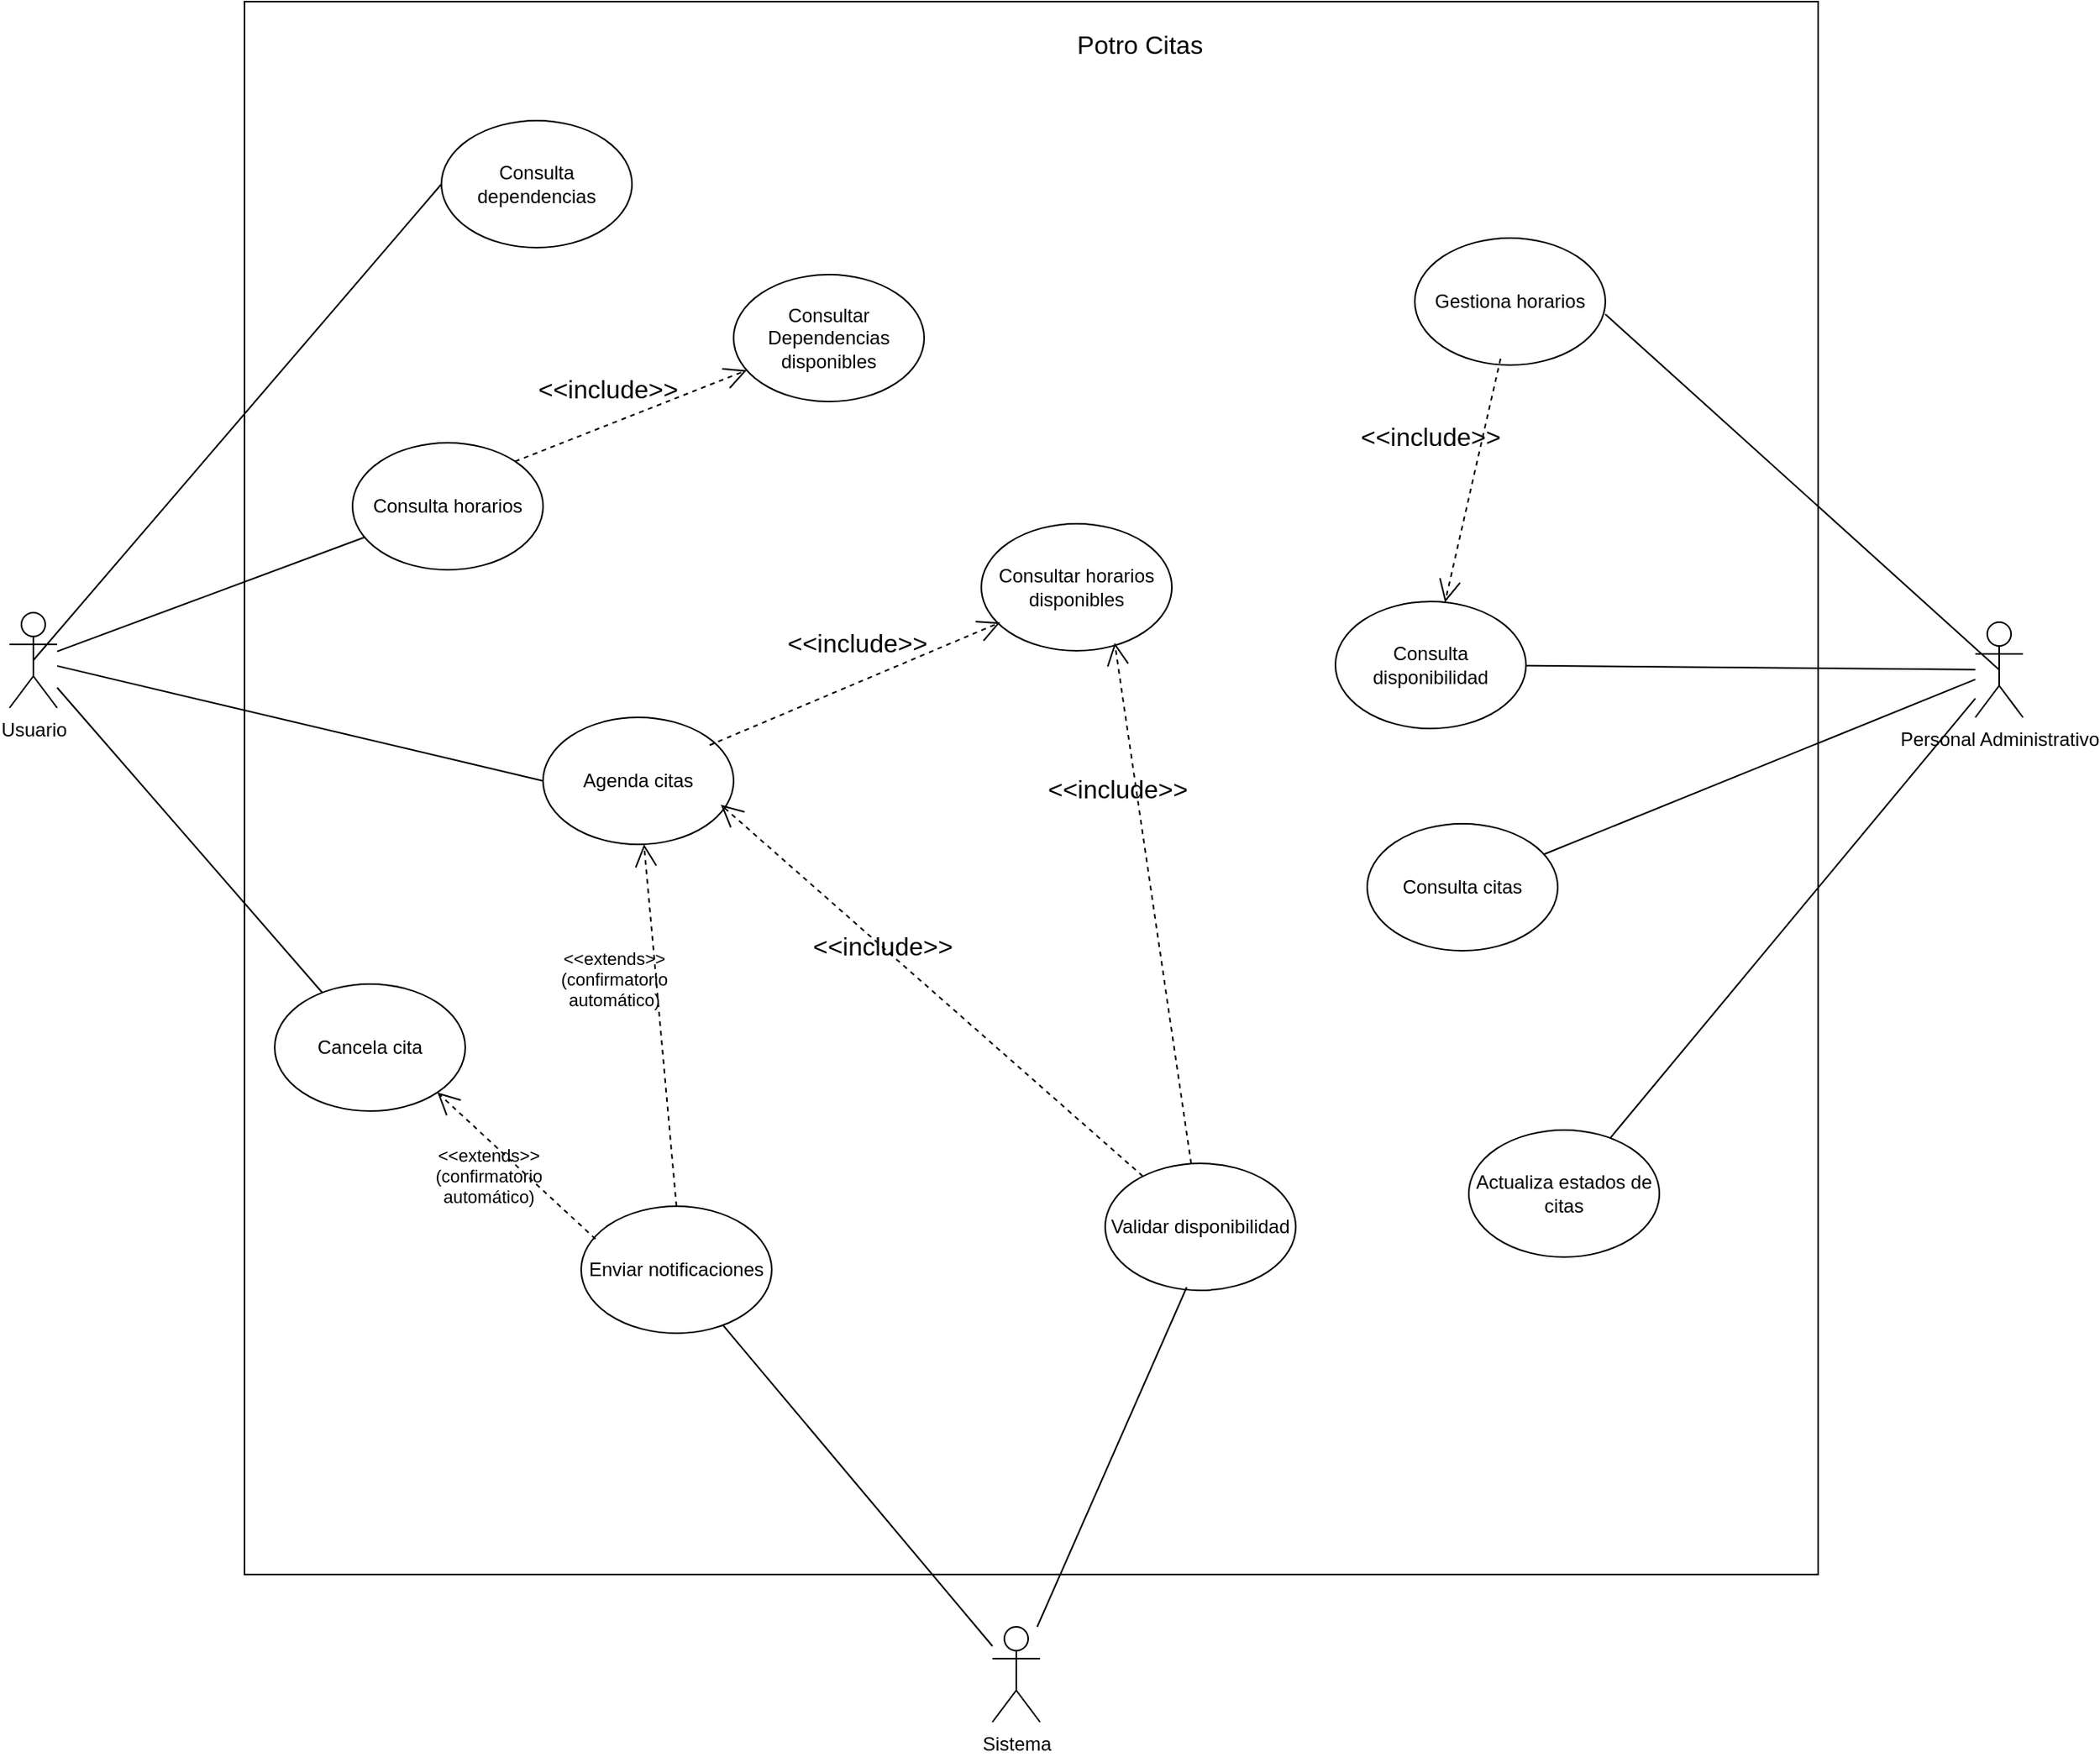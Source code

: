 <mxfile version="24.9.1">
  <diagram name="Página-1" id="AEOkZ6YnkQcAd0XCYF9s">
    <mxGraphModel dx="2087" dy="1311" grid="0" gridSize="10" guides="1" tooltips="1" connect="1" arrows="1" fold="1" page="0" pageScale="1" pageWidth="850" pageHeight="1100" math="0" shadow="0">
      <root>
        <mxCell id="0" />
        <mxCell id="1" parent="0" />
        <mxCell id="cNSC9zSWNZ4QoV5eeRQu-1" value="Usuario" style="shape=umlActor;verticalLabelPosition=bottom;verticalAlign=top;html=1;outlineConnect=0;" parent="1" vertex="1">
          <mxGeometry x="-179" y="58" width="30" height="60" as="geometry" />
        </mxCell>
        <mxCell id="cNSC9zSWNZ4QoV5eeRQu-2" value="Personal Administrativo" style="shape=umlActor;verticalLabelPosition=bottom;verticalAlign=top;html=1;outlineConnect=0;" parent="1" vertex="1">
          <mxGeometry x="1059" y="64" width="30" height="60" as="geometry" />
        </mxCell>
        <mxCell id="cNSC9zSWNZ4QoV5eeRQu-3" value="Sistema" style="shape=umlActor;verticalLabelPosition=bottom;verticalAlign=top;html=1;outlineConnect=0;" parent="1" vertex="1">
          <mxGeometry x="440" y="697" width="30" height="60" as="geometry" />
        </mxCell>
        <mxCell id="cNSC9zSWNZ4QoV5eeRQu-5" value="" style="whiteSpace=wrap;html=1;aspect=fixed;" parent="1" vertex="1">
          <mxGeometry x="-31" y="-327" width="991" height="991" as="geometry" />
        </mxCell>
        <mxCell id="cNSC9zSWNZ4QoV5eeRQu-9" value="Actualiza estados de citas" style="ellipse;whiteSpace=wrap;html=1;" parent="1" vertex="1">
          <mxGeometry x="740" y="384" width="120" height="80" as="geometry" />
        </mxCell>
        <mxCell id="cNSC9zSWNZ4QoV5eeRQu-10" value="Cancela cita" style="ellipse;whiteSpace=wrap;html=1;" parent="1" vertex="1">
          <mxGeometry x="-12" y="292" width="120" height="80" as="geometry" />
        </mxCell>
        <mxCell id="cNSC9zSWNZ4QoV5eeRQu-11" value="Agenda citas" style="ellipse;whiteSpace=wrap;html=1;" parent="1" vertex="1">
          <mxGeometry x="157" y="124" width="120" height="80" as="geometry" />
        </mxCell>
        <mxCell id="cNSC9zSWNZ4QoV5eeRQu-12" value="Consulta horarios" style="ellipse;whiteSpace=wrap;html=1;" parent="1" vertex="1">
          <mxGeometry x="37" y="-49" width="120" height="80" as="geometry" />
        </mxCell>
        <mxCell id="cNSC9zSWNZ4QoV5eeRQu-13" value="Consulta dependencias" style="ellipse;whiteSpace=wrap;html=1;" parent="1" vertex="1">
          <mxGeometry x="93" y="-252" width="120" height="80" as="geometry" />
        </mxCell>
        <mxCell id="cNSC9zSWNZ4QoV5eeRQu-14" value="Consulta citas" style="ellipse;whiteSpace=wrap;html=1;" parent="1" vertex="1">
          <mxGeometry x="676" y="191" width="120" height="80" as="geometry" />
        </mxCell>
        <mxCell id="cNSC9zSWNZ4QoV5eeRQu-15" value="Gestiona horarios" style="ellipse;whiteSpace=wrap;html=1;" parent="1" vertex="1">
          <mxGeometry x="706" y="-178" width="120" height="80" as="geometry" />
        </mxCell>
        <mxCell id="cNSC9zSWNZ4QoV5eeRQu-16" value="Consulta disponibilidad" style="ellipse;whiteSpace=wrap;html=1;" parent="1" vertex="1">
          <mxGeometry x="656" y="51" width="120" height="80" as="geometry" />
        </mxCell>
        <mxCell id="cNSC9zSWNZ4QoV5eeRQu-20" value="Enviar notificaciones" style="ellipse;whiteSpace=wrap;html=1;" parent="1" vertex="1">
          <mxGeometry x="181" y="432" width="120" height="80" as="geometry" />
        </mxCell>
        <mxCell id="cNSC9zSWNZ4QoV5eeRQu-21" value="Validar disponibilidad" style="ellipse;whiteSpace=wrap;html=1;" parent="1" vertex="1">
          <mxGeometry x="511" y="405" width="120" height="80" as="geometry" />
        </mxCell>
        <mxCell id="cNSC9zSWNZ4QoV5eeRQu-22" value="Potro Citas" style="text;html=1;align=center;verticalAlign=middle;whiteSpace=wrap;rounded=0;fontSize=16;" parent="1" vertex="1">
          <mxGeometry x="371" y="-315" width="324" height="30" as="geometry" />
        </mxCell>
        <mxCell id="cNSC9zSWNZ4QoV5eeRQu-23" value="" style="endArrow=none;html=1;rounded=0;fontSize=12;startSize=8;endSize=8;curved=1;exitX=0.5;exitY=0.5;exitDx=0;exitDy=0;exitPerimeter=0;entryX=0;entryY=0.5;entryDx=0;entryDy=0;" parent="1" source="cNSC9zSWNZ4QoV5eeRQu-1" target="cNSC9zSWNZ4QoV5eeRQu-13" edge="1">
          <mxGeometry width="50" height="50" relative="1" as="geometry">
            <mxPoint x="196" y="124" as="sourcePoint" />
            <mxPoint x="92" y="-194" as="targetPoint" />
          </mxGeometry>
        </mxCell>
        <mxCell id="cNSC9zSWNZ4QoV5eeRQu-24" value="" style="endArrow=none;html=1;rounded=0;fontSize=12;startSize=8;endSize=8;curved=1;" parent="1" source="cNSC9zSWNZ4QoV5eeRQu-1" target="cNSC9zSWNZ4QoV5eeRQu-12" edge="1">
          <mxGeometry width="50" height="50" relative="1" as="geometry">
            <mxPoint x="-119" y="16" as="sourcePoint" />
            <mxPoint x="246" y="74" as="targetPoint" />
          </mxGeometry>
        </mxCell>
        <mxCell id="cNSC9zSWNZ4QoV5eeRQu-25" value="Consultar Dependencias disponibles" style="ellipse;whiteSpace=wrap;html=1;" parent="1" vertex="1">
          <mxGeometry x="277" y="-155" width="120" height="80" as="geometry" />
        </mxCell>
        <mxCell id="cNSC9zSWNZ4QoV5eeRQu-26" value="" style="endArrow=open;endSize=12;dashed=1;html=1;rounded=0;fontSize=12;curved=1;exitX=1;exitY=0;exitDx=0;exitDy=0;" parent="1" source="cNSC9zSWNZ4QoV5eeRQu-12" target="cNSC9zSWNZ4QoV5eeRQu-25" edge="1">
          <mxGeometry x="-0.007" width="160" relative="1" as="geometry">
            <mxPoint x="141" y="99" as="sourcePoint" />
            <mxPoint x="301" y="99" as="targetPoint" />
            <mxPoint as="offset" />
          </mxGeometry>
        </mxCell>
        <mxCell id="cNSC9zSWNZ4QoV5eeRQu-27" value="&amp;lt;&amp;lt;include&amp;gt;&amp;gt;" style="text;html=1;align=center;verticalAlign=middle;whiteSpace=wrap;rounded=0;fontSize=16;" parent="1" vertex="1">
          <mxGeometry x="168" y="-98" width="60" height="30" as="geometry" />
        </mxCell>
        <mxCell id="cNSC9zSWNZ4QoV5eeRQu-28" value="" style="endArrow=none;html=1;rounded=0;fontSize=12;startSize=8;endSize=8;curved=1;entryX=0;entryY=0.5;entryDx=0;entryDy=0;" parent="1" source="cNSC9zSWNZ4QoV5eeRQu-1" target="cNSC9zSWNZ4QoV5eeRQu-11" edge="1">
          <mxGeometry width="50" height="50" relative="1" as="geometry">
            <mxPoint x="142" y="137" as="sourcePoint" />
            <mxPoint x="192" y="87" as="targetPoint" />
          </mxGeometry>
        </mxCell>
        <mxCell id="cNSC9zSWNZ4QoV5eeRQu-29" value="Consultar horarios disponibles" style="ellipse;whiteSpace=wrap;html=1;" parent="1" vertex="1">
          <mxGeometry x="433" y="2" width="120" height="80" as="geometry" />
        </mxCell>
        <mxCell id="cNSC9zSWNZ4QoV5eeRQu-30" value="" style="endArrow=open;endSize=12;dashed=1;html=1;rounded=0;fontSize=12;curved=1;exitX=0.874;exitY=0.219;exitDx=0;exitDy=0;exitPerimeter=0;entryX=0.099;entryY=0.777;entryDx=0;entryDy=0;entryPerimeter=0;" parent="1" source="cNSC9zSWNZ4QoV5eeRQu-11" target="cNSC9zSWNZ4QoV5eeRQu-29" edge="1">
          <mxGeometry width="160" relative="1" as="geometry">
            <mxPoint x="92" y="112" as="sourcePoint" />
            <mxPoint x="252" y="112" as="targetPoint" />
          </mxGeometry>
        </mxCell>
        <mxCell id="cNSC9zSWNZ4QoV5eeRQu-31" value="&amp;lt;&amp;lt;include&amp;gt;&amp;gt;" style="text;html=1;align=center;verticalAlign=middle;whiteSpace=wrap;rounded=0;fontSize=16;" parent="1" vertex="1">
          <mxGeometry x="325" y="62" width="60" height="30" as="geometry" />
        </mxCell>
        <mxCell id="cNSC9zSWNZ4QoV5eeRQu-32" value="" style="endArrow=none;html=1;rounded=0;fontSize=12;startSize=8;endSize=8;curved=1;" parent="1" source="cNSC9zSWNZ4QoV5eeRQu-1" target="cNSC9zSWNZ4QoV5eeRQu-10" edge="1">
          <mxGeometry width="50" height="50" relative="1" as="geometry">
            <mxPoint x="45" y="216" as="sourcePoint" />
            <mxPoint x="95" y="166" as="targetPoint" />
          </mxGeometry>
        </mxCell>
        <mxCell id="cNSC9zSWNZ4QoV5eeRQu-33" value="" style="endArrow=open;endSize=12;dashed=1;html=1;rounded=0;fontSize=12;curved=1;exitX=0.075;exitY=0.258;exitDx=0;exitDy=0;exitPerimeter=0;entryX=1;entryY=1;entryDx=0;entryDy=0;" parent="1" source="cNSC9zSWNZ4QoV5eeRQu-20" target="cNSC9zSWNZ4QoV5eeRQu-10" edge="1">
          <mxGeometry width="160" relative="1" as="geometry">
            <mxPoint x="178" y="314" as="sourcePoint" />
            <mxPoint x="338" y="314" as="targetPoint" />
          </mxGeometry>
        </mxCell>
        <mxCell id="cNSC9zSWNZ4QoV5eeRQu-34" value="&lt;div&gt;&amp;lt;&amp;lt;extends&amp;gt;&amp;gt;&lt;/div&gt;&lt;div&gt;(confirmatorio automático)&lt;br&gt;&lt;/div&gt;" style="text;html=1;align=center;verticalAlign=middle;whiteSpace=wrap;rounded=0;fontSize=11;" parent="1" vertex="1">
          <mxGeometry x="93" y="398" width="60" height="30" as="geometry" />
        </mxCell>
        <mxCell id="cNSC9zSWNZ4QoV5eeRQu-35" value="" style="endArrow=none;html=1;rounded=0;fontSize=12;startSize=8;endSize=8;curved=1;" parent="1" source="cNSC9zSWNZ4QoV5eeRQu-3" target="cNSC9zSWNZ4QoV5eeRQu-20" edge="1">
          <mxGeometry width="50" height="50" relative="1" as="geometry">
            <mxPoint x="395" y="377" as="sourcePoint" />
            <mxPoint x="445" y="327" as="targetPoint" />
          </mxGeometry>
        </mxCell>
        <mxCell id="cNSC9zSWNZ4QoV5eeRQu-36" value="" style="endArrow=none;html=1;rounded=0;fontSize=12;startSize=8;endSize=8;curved=1;entryX=0.428;entryY=0.975;entryDx=0;entryDy=0;entryPerimeter=0;" parent="1" source="cNSC9zSWNZ4QoV5eeRQu-3" target="cNSC9zSWNZ4QoV5eeRQu-21" edge="1">
          <mxGeometry width="50" height="50" relative="1" as="geometry">
            <mxPoint x="395" y="377" as="sourcePoint" />
            <mxPoint x="445" y="327" as="targetPoint" />
          </mxGeometry>
        </mxCell>
        <mxCell id="yC0-n_e6j7yghOTxSihK-1" value="" style="endArrow=none;html=1;rounded=0;entryX=0.5;entryY=0.5;entryDx=0;entryDy=0;entryPerimeter=0;exitX=1;exitY=0.6;exitDx=0;exitDy=0;exitPerimeter=0;" parent="1" source="cNSC9zSWNZ4QoV5eeRQu-15" target="cNSC9zSWNZ4QoV5eeRQu-2" edge="1">
          <mxGeometry width="50" height="50" relative="1" as="geometry">
            <mxPoint x="403" y="-43" as="sourcePoint" />
            <mxPoint x="453" y="-93" as="targetPoint" />
          </mxGeometry>
        </mxCell>
        <mxCell id="yC0-n_e6j7yghOTxSihK-2" value="" style="endArrow=none;html=1;rounded=0;" parent="1" source="cNSC9zSWNZ4QoV5eeRQu-9" target="cNSC9zSWNZ4QoV5eeRQu-2" edge="1">
          <mxGeometry width="50" height="50" relative="1" as="geometry">
            <mxPoint x="959" y="201" as="sourcePoint" />
            <mxPoint x="1009" y="151" as="targetPoint" />
          </mxGeometry>
        </mxCell>
        <mxCell id="yC0-n_e6j7yghOTxSihK-3" value="" style="endArrow=open;endSize=12;dashed=1;html=1;rounded=0;exitX=0.45;exitY=0.95;exitDx=0;exitDy=0;exitPerimeter=0;" parent="1" source="cNSC9zSWNZ4QoV5eeRQu-15" target="cNSC9zSWNZ4QoV5eeRQu-16" edge="1">
          <mxGeometry width="160" relative="1" as="geometry">
            <mxPoint x="490.996" y="-128.576" as="sourcePoint" />
            <mxPoint x="562.241" y="-101.43" as="targetPoint" />
          </mxGeometry>
        </mxCell>
        <mxCell id="yC0-n_e6j7yghOTxSihK-4" value="&amp;lt;&amp;lt;include&amp;gt;&amp;gt;" style="text;html=1;align=center;verticalAlign=middle;whiteSpace=wrap;rounded=0;fontSize=16;" parent="1" vertex="1">
          <mxGeometry x="686" y="-68" width="60" height="30" as="geometry" />
        </mxCell>
        <mxCell id="yC0-n_e6j7yghOTxSihK-6" value="" style="endArrow=none;html=1;rounded=0;" parent="1" source="cNSC9zSWNZ4QoV5eeRQu-14" target="cNSC9zSWNZ4QoV5eeRQu-2" edge="1">
          <mxGeometry width="50" height="50" relative="1" as="geometry">
            <mxPoint x="403" y="-7" as="sourcePoint" />
            <mxPoint x="453" y="-57" as="targetPoint" />
          </mxGeometry>
        </mxCell>
        <mxCell id="yC0-n_e6j7yghOTxSihK-9" value="" style="endArrow=open;endSize=12;dashed=1;html=1;rounded=0;exitX=0.5;exitY=0;exitDx=0;exitDy=0;" parent="1" source="cNSC9zSWNZ4QoV5eeRQu-20" target="cNSC9zSWNZ4QoV5eeRQu-11" edge="1">
          <mxGeometry width="160" relative="1" as="geometry">
            <mxPoint x="348" y="208" as="sourcePoint" />
            <mxPoint x="508" y="208" as="targetPoint" />
          </mxGeometry>
        </mxCell>
        <mxCell id="yC0-n_e6j7yghOTxSihK-10" value="&lt;div&gt;&amp;lt;&amp;lt;extends&amp;gt;&amp;gt;&lt;/div&gt;&lt;div&gt;(confirmatorio automático)&lt;br&gt;&lt;/div&gt;" style="text;html=1;align=center;verticalAlign=middle;whiteSpace=wrap;rounded=0;fontSize=11;" parent="1" vertex="1">
          <mxGeometry x="172" y="274" width="60" height="30" as="geometry" />
        </mxCell>
        <mxCell id="yC0-n_e6j7yghOTxSihK-11" value="" style="endArrow=open;endSize=12;dashed=1;html=1;rounded=0;entryX=0.7;entryY=0.938;entryDx=0;entryDy=0;entryPerimeter=0;" parent="1" source="cNSC9zSWNZ4QoV5eeRQu-21" target="cNSC9zSWNZ4QoV5eeRQu-29" edge="1">
          <mxGeometry width="160" relative="1" as="geometry">
            <mxPoint x="348" y="88" as="sourcePoint" />
            <mxPoint x="508" y="88" as="targetPoint" />
          </mxGeometry>
        </mxCell>
        <mxCell id="yC0-n_e6j7yghOTxSihK-12" value="" style="endArrow=open;endSize=12;dashed=1;html=1;rounded=0;entryX=0.933;entryY=0.688;entryDx=0;entryDy=0;entryPerimeter=0;" parent="1" source="cNSC9zSWNZ4QoV5eeRQu-21" target="cNSC9zSWNZ4QoV5eeRQu-11" edge="1">
          <mxGeometry width="160" relative="1" as="geometry">
            <mxPoint x="348" y="88" as="sourcePoint" />
            <mxPoint x="508" y="88" as="targetPoint" />
          </mxGeometry>
        </mxCell>
        <mxCell id="yC0-n_e6j7yghOTxSihK-13" value="&amp;lt;&amp;lt;include&amp;gt;&amp;gt;" style="text;html=1;align=center;verticalAlign=middle;whiteSpace=wrap;rounded=0;fontSize=16;" parent="1" vertex="1">
          <mxGeometry x="341" y="253" width="60" height="30" as="geometry" />
        </mxCell>
        <mxCell id="yC0-n_e6j7yghOTxSihK-15" value="&amp;lt;&amp;lt;include&amp;gt;&amp;gt;" style="text;html=1;align=center;verticalAlign=middle;whiteSpace=wrap;rounded=0;fontSize=16;" parent="1" vertex="1">
          <mxGeometry x="489" y="154" width="60" height="30" as="geometry" />
        </mxCell>
        <mxCell id="yC0-n_e6j7yghOTxSihK-16" value="" style="endArrow=none;html=1;rounded=0;" parent="1" source="cNSC9zSWNZ4QoV5eeRQu-16" target="cNSC9zSWNZ4QoV5eeRQu-2" edge="1">
          <mxGeometry width="50" height="50" relative="1" as="geometry">
            <mxPoint x="403" y="173" as="sourcePoint" />
            <mxPoint x="453" y="123" as="targetPoint" />
          </mxGeometry>
        </mxCell>
        <mxCell id="yC0-n_e6j7yghOTxSihK-17" style="edgeStyle=orthogonalEdgeStyle;rounded=0;orthogonalLoop=1;jettySize=auto;html=1;exitX=0.5;exitY=1;exitDx=0;exitDy=0;" parent="1" source="yC0-n_e6j7yghOTxSihK-4" target="yC0-n_e6j7yghOTxSihK-4" edge="1">
          <mxGeometry relative="1" as="geometry" />
        </mxCell>
      </root>
    </mxGraphModel>
  </diagram>
</mxfile>
